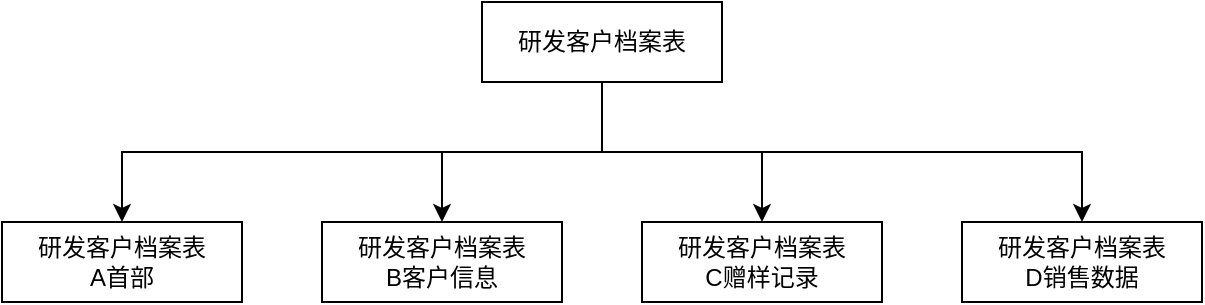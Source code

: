 <mxfile version="21.3.6" type="github">
  <diagram name="第 1 页" id="wtgagdJtSoKvuOt7Ttd3">
    <mxGraphModel dx="1760" dy="457" grid="1" gridSize="10" guides="1" tooltips="1" connect="1" arrows="1" fold="1" page="1" pageScale="1" pageWidth="827" pageHeight="1169" math="0" shadow="0">
      <root>
        <mxCell id="0" />
        <mxCell id="1" parent="0" />
        <mxCell id="GBFQyCgQUCiWwmNUR8Ft-9" style="edgeStyle=orthogonalEdgeStyle;rounded=0;orthogonalLoop=1;jettySize=auto;html=1;exitX=0.5;exitY=1;exitDx=0;exitDy=0;" edge="1" parent="1" source="GBFQyCgQUCiWwmNUR8Ft-1" target="GBFQyCgQUCiWwmNUR8Ft-7">
          <mxGeometry relative="1" as="geometry" />
        </mxCell>
        <mxCell id="GBFQyCgQUCiWwmNUR8Ft-10" style="edgeStyle=orthogonalEdgeStyle;rounded=0;orthogonalLoop=1;jettySize=auto;html=1;exitX=0.5;exitY=1;exitDx=0;exitDy=0;" edge="1" parent="1" source="GBFQyCgQUCiWwmNUR8Ft-1" target="GBFQyCgQUCiWwmNUR8Ft-6">
          <mxGeometry relative="1" as="geometry" />
        </mxCell>
        <mxCell id="GBFQyCgQUCiWwmNUR8Ft-11" style="edgeStyle=orthogonalEdgeStyle;rounded=0;orthogonalLoop=1;jettySize=auto;html=1;exitX=0.5;exitY=1;exitDx=0;exitDy=0;" edge="1" parent="1" source="GBFQyCgQUCiWwmNUR8Ft-1" target="GBFQyCgQUCiWwmNUR8Ft-5">
          <mxGeometry relative="1" as="geometry" />
        </mxCell>
        <mxCell id="GBFQyCgQUCiWwmNUR8Ft-12" style="edgeStyle=orthogonalEdgeStyle;rounded=0;orthogonalLoop=1;jettySize=auto;html=1;exitX=0.5;exitY=1;exitDx=0;exitDy=0;" edge="1" parent="1" source="GBFQyCgQUCiWwmNUR8Ft-1" target="GBFQyCgQUCiWwmNUR8Ft-4">
          <mxGeometry relative="1" as="geometry" />
        </mxCell>
        <mxCell id="GBFQyCgQUCiWwmNUR8Ft-1" value="研发客户档案表" style="rounded=0;whiteSpace=wrap;html=1;" vertex="1" parent="1">
          <mxGeometry x="220" y="80" width="120" height="40" as="geometry" />
        </mxCell>
        <mxCell id="GBFQyCgQUCiWwmNUR8Ft-4" value="研发客户档案表&lt;br&gt;D销售数据" style="rounded=0;whiteSpace=wrap;html=1;" vertex="1" parent="1">
          <mxGeometry x="460" y="190" width="120" height="40" as="geometry" />
        </mxCell>
        <mxCell id="GBFQyCgQUCiWwmNUR8Ft-5" value="研发客户档案表&lt;br&gt;C赠样记录" style="rounded=0;whiteSpace=wrap;html=1;" vertex="1" parent="1">
          <mxGeometry x="300" y="190" width="120" height="40" as="geometry" />
        </mxCell>
        <mxCell id="GBFQyCgQUCiWwmNUR8Ft-6" value="研发客户档案表&lt;br&gt;B客户信息" style="rounded=0;whiteSpace=wrap;html=1;" vertex="1" parent="1">
          <mxGeometry x="140" y="190" width="120" height="40" as="geometry" />
        </mxCell>
        <mxCell id="GBFQyCgQUCiWwmNUR8Ft-7" value="研发客户档案表&lt;br&gt;A首部" style="rounded=0;whiteSpace=wrap;html=1;" vertex="1" parent="1">
          <mxGeometry x="-20" y="190" width="120" height="40" as="geometry" />
        </mxCell>
      </root>
    </mxGraphModel>
  </diagram>
</mxfile>
